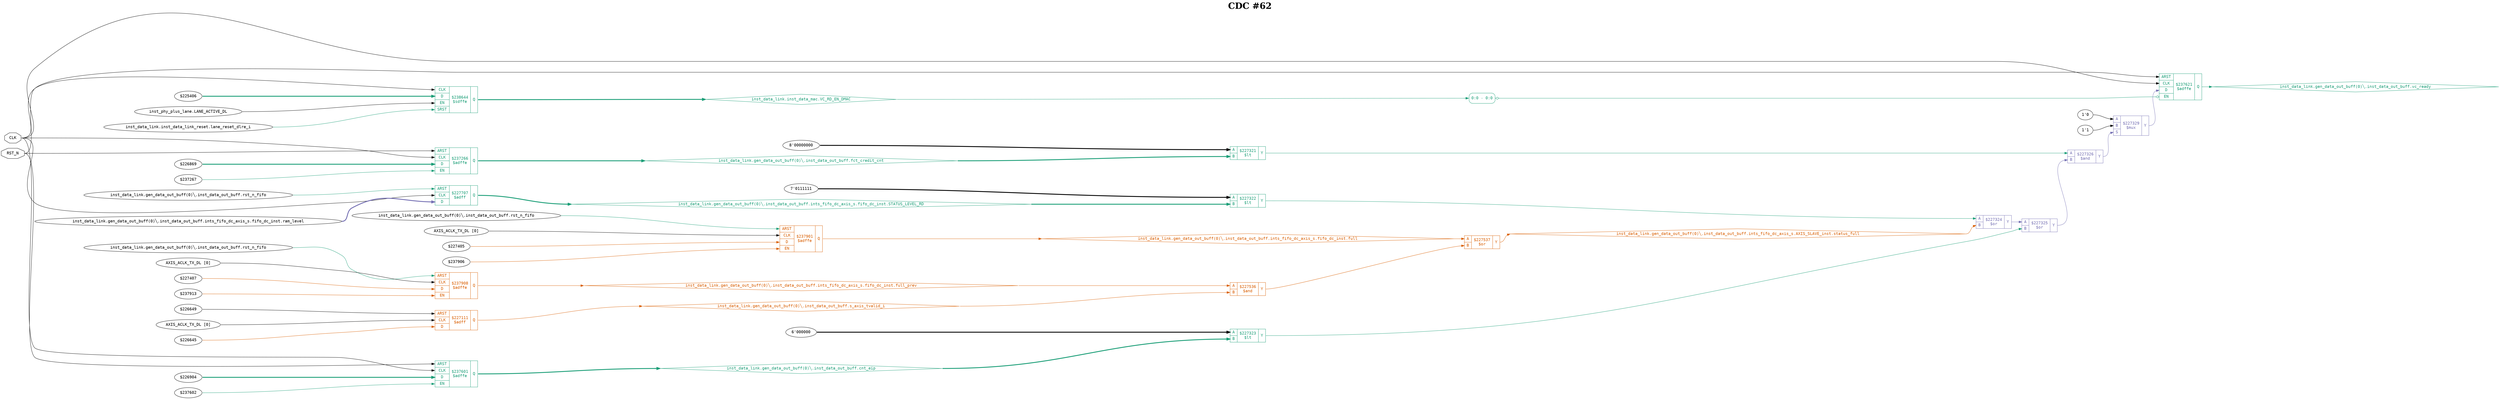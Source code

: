digraph "spacefibre_light_top" {
label=<<b>CDC #62</b>>;
labelloc="t"
fontsize="30"
node ["fontname"="Courier"]
edge ["fontname"="Courier"]
rankdir="LR";
remincross=true;
n9 [ shape=octagon, label="CLK", color="black", fontcolor="black", href="/src/ip_spacefibre_light_top/spacefibre_light_top.vhd#45" ];
n10 [ shape=octagon, label="RST_N", color="black", fontcolor="black", href="/src/ip_spacefibre_light_top/spacefibre_light_top.vhd#44" ];
n11 [ shape=diamond, label="inst_data_link.gen_data_out_buff(0)&#9586;.inst_data_out_buff.cnt_eip", colorscheme="dark28", color="1", fontcolor="1", href="/src/module_data_link/data_out_buf.vhd#150" ];
n12 [ shape=diamond, label="inst_data_link.gen_data_out_buff(0)&#9586;.inst_data_out_buff.fct_credit_cnt", colorscheme="dark28", color="1", fontcolor="1", href="/src/module_data_link/data_out_buf.vhd#144" ];
n13 [ shape=diamond, label="inst_data_link.gen_data_out_buff(0)&#9586;.inst_data_out_buff.ints_fifo_dc_axis_s.AXIS_SLAVE_inst.status_full", colorscheme="dark28", color="2", fontcolor="2", href="/src/ip/fifo_dc_axis_to_custom/AXIS_SLAVE.vhd#32" ];
n14 [ shape=diamond, label="inst_data_link.gen_data_out_buff(0)&#9586;.inst_data_out_buff.ints_fifo_dc_axis_s.fifo_dc_inst.STATUS_LEVEL_RD", colorscheme="dark28", color="1", fontcolor="1", href="/src/ip/fifo_dc/fifo_dc.vhd#67" ];
n15 [ shape=diamond, label="inst_data_link.gen_data_out_buff(0)&#9586;.inst_data_out_buff.ints_fifo_dc_axis_s.fifo_dc_inst.full", colorscheme="dark28", color="2", fontcolor="2", href="/src/ip/fifo_dc/fifo_dc.vhd#127" ];
n16 [ shape=diamond, label="inst_data_link.gen_data_out_buff(0)&#9586;.inst_data_out_buff.ints_fifo_dc_axis_s.fifo_dc_inst.full_prev", colorscheme="dark28", color="2", fontcolor="2", href="/src/ip/fifo_dc/fifo_dc.vhd#128" ];
n17 [ shape=diamond, label="inst_data_link.gen_data_out_buff(0)&#9586;.inst_data_out_buff.s_axis_tvalid_i", colorscheme="dark28", color="2", fontcolor="2", href="/src/module_data_link/data_out_buf.vhd#134" ];
n18 [ shape=diamond, label="inst_data_link.gen_data_out_buff(0)&#9586;.inst_data_out_buff.vc_ready", colorscheme="dark28", color="1", fontcolor="1", href="/src/module_data_link/data_out_buf.vhd#159" ];
n19 [ shape=diamond, label="inst_data_link.inst_data_mac.VC_RD_EN_DMAC", colorscheme="dark28", color="1", fontcolor="1", href="/src/module_data_link/data_mac.vhd#57" ];
{ rank="source"; n10; n9;}
{ rank="sink";}
v0 [ label="$226869" ];
v1 [ label="$237267" ];
c24 [ shape=record, label="{{<p20> ARST|<p9> CLK|<p21> D|<p22> EN}|$237266\n$adffe|{<p23> Q}}", colorscheme="dark28", color="1", fontcolor="1" , href="/src/module_data_link/data_out_buf.vhd#420"  ];
v2 [ label="$226904" ];
v3 [ label="$237602" ];
c25 [ shape=record, label="{{<p20> ARST|<p9> CLK|<p21> D|<p22> EN}|$237601\n$adffe|{<p23> Q}}", colorscheme="dark28", color="1", fontcolor="1" , href="/src/module_data_link/data_out_buf.vhd#560"  ];
c26 [ shape=record, label="{{<p20> ARST|<p9> CLK|<p21> D|<p22> EN}|$237621\n$adffe|{<p23> Q}}", colorscheme="dark28", color="1", fontcolor="1" , href="/src/module_data_link/data_out_buf.vhd#588"  ];
x4 [ shape=record, style=rounded, label="<s0> 0:0 - 0:0 ", colorscheme="dark28", color="1", fontcolor="1" ];
x4:e -> c26:p22:w [arrowhead=odiamond, arrowtail=odiamond, dir=both, colorscheme="dark28", color="1", fontcolor="1", label=""];
v5 [ label="inst_data_link.gen_data_out_buff(0)&#9586;.inst_data_out_buff.rst_n_fifo" ];
v6 [ label="AXIS_ACLK_TX_DL [0]" ];
v7 [ label="$227405" ];
v8 [ label="$237906" ];
c27 [ shape=record, label="{{<p20> ARST|<p9> CLK|<p21> D|<p22> EN}|$237901\n$adffe|{<p23> Q}}", colorscheme="dark28", color="2", fontcolor="2" , href="/src/ip/fifo_dc/fifo_dc.vhd#256"  ];
v9 [ label="inst_data_link.gen_data_out_buff(0)&#9586;.inst_data_out_buff.rst_n_fifo" ];
v10 [ label="AXIS_ACLK_TX_DL [0]" ];
v11 [ label="$227407" ];
v12 [ label="$237913" ];
c28 [ shape=record, label="{{<p20> ARST|<p9> CLK|<p21> D|<p22> EN}|$237908\n$adffe|{<p23> Q}}", colorscheme="dark28", color="2", fontcolor="2" , href="/src/ip/fifo_dc/fifo_dc.vhd#256"  ];
v13 [ label="$225406" ];
v14 [ label="inst_phy_plus_lane.LANE_ACTIVE_DL" ];
v15 [ label="inst_data_link.inst_data_link_reset.lane_reset_dlre_i" ];
c30 [ shape=record, label="{{<p9> CLK|<p21> D|<p22> EN|<p29> SRST}|$238644\n$sdffe|{<p23> Q}}", colorscheme="dark28", color="1", fontcolor="1" , href="/src/module_data_link/data_mac.vhd#132"  ];
v16 [ label="8'00000000" ];
c34 [ shape=record, label="{{<p31> A|<p32> B}|$227321\n$lt|{<p33> Y}}", colorscheme="dark28", color="1", fontcolor="1" , href="/src/module_data_link/data_out_buf.vhd#592"  ];
v17 [ label="7'0111111" ];
c35 [ shape=record, label="{{<p31> A|<p32> B}|$227322\n$lt|{<p33> Y}}", colorscheme="dark28", color="1", fontcolor="1" , href="/src/module_data_link/data_out_buf.vhd#592"  ];
v18 [ label="6'000000" ];
c36 [ shape=record, label="{{<p31> A|<p32> B}|$227323\n$lt|{<p33> Y}}", colorscheme="dark28", color="1", fontcolor="1" , href="/src/module_data_link/data_out_buf.vhd#592"  ];
c37 [ shape=record, label="{{<p31> A|<p32> B}|$227324\n$or|{<p33> Y}}", colorscheme="dark28", color="3", fontcolor="3" , href="/src/module_data_link/data_out_buf.vhd#592"  ];
c38 [ shape=record, label="{{<p31> A|<p32> B}|$227325\n$or|{<p33> Y}}", colorscheme="dark28", color="3", fontcolor="3" , href="/src/module_data_link/data_out_buf.vhd#592"  ];
c39 [ shape=record, label="{{<p31> A|<p32> B}|$227326\n$and|{<p33> Y}}", colorscheme="dark28", color="3", fontcolor="3" , href="/src/module_data_link/data_out_buf.vhd#592"  ];
v19 [ label="1'0" ];
v20 [ label="1'1" ];
c41 [ shape=record, label="{{<p31> A|<p32> B|<p40> S}|$227329\n$mux|{<p33> Y}}", colorscheme="dark28", color="3", fontcolor="3" , href="/src/module_data_link/data_out_buf.vhd#592"  ];
v21 [ label="$226649" ];
v22 [ label="AXIS_ACLK_TX_DL [0]" ];
v23 [ label="$226645" ];
c42 [ shape=record, label="{{<p20> ARST|<p9> CLK|<p21> D}|$227111\n$adff|{<p23> Q}}", colorscheme="dark28", color="2", fontcolor="2" , href="/src/module_data_link/data_out_buf.vhd#266"  ];
v24 [ label="inst_data_link.gen_data_out_buff(0)&#9586;.inst_data_out_buff.rst_n_fifo" ];
v25 [ label="inst_data_link.gen_data_out_buff(0)&#9586;.inst_data_out_buff.ints_fifo_dc_axis_s.fifo_dc_inst.ram_level" ];
c43 [ shape=record, label="{{<p20> ARST|<p9> CLK|<p21> D}|$227707\n$adff|{<p23> Q}}", colorscheme="dark28", color="1", fontcolor="1" , href="/src/ip/fifo_dc/fifo_dc.vhd#419"  ];
c44 [ shape=record, label="{{<p31> A|<p32> B}|$227536\n$and|{<p33> Y}}", colorscheme="dark28", color="2", fontcolor="2" , href="/src/ip/fifo_dc/fifo_dc.vhd#156"  ];
c45 [ shape=record, label="{{<p31> A|<p32> B}|$227537\n$or|{<p33> Y}}", colorscheme="dark28", color="2", fontcolor="2" , href="/src/ip/fifo_dc/fifo_dc.vhd#156"  ];
c34:p33:e -> c39:p31:w [colorscheme="dark28", color="1", fontcolor="1", label=""];
n10:e -> c24:p20:w [color="black", fontcolor="black", label=""];
n10:e -> c25:p20:w [color="black", fontcolor="black", label=""];
n10:e -> c26:p20:w [color="black", fontcolor="black", label=""];
c25:p23:e -> n11:w [colorscheme="dark28", color="1", fontcolor="1", style="setlinewidth(3)", label=""];
n11:e -> c36:p32:w [colorscheme="dark28", color="1", fontcolor="1", style="setlinewidth(3)", label=""];
c24:p23:e -> n12:w [colorscheme="dark28", color="1", fontcolor="1", style="setlinewidth(3)", label=""];
n12:e -> c34:p32:w [colorscheme="dark28", color="1", fontcolor="1", style="setlinewidth(3)", label=""];
c45:p33:e -> n13:w [colorscheme="dark28", color="2", fontcolor="2", label=""];
n13:e -> c37:p32:w [colorscheme="dark28", color="2", fontcolor="2", label=""];
c43:p23:e -> n14:w [colorscheme="dark28", color="1", fontcolor="1", style="setlinewidth(3)", label=""];
n14:e -> c35:p32:w [colorscheme="dark28", color="1", fontcolor="1", style="setlinewidth(3)", label=""];
c27:p23:e -> n15:w [colorscheme="dark28", color="2", fontcolor="2", label=""];
n15:e -> c45:p31:w [colorscheme="dark28", color="2", fontcolor="2", label=""];
c28:p23:e -> n16:w [colorscheme="dark28", color="2", fontcolor="2", label=""];
n16:e -> c44:p31:w [colorscheme="dark28", color="2", fontcolor="2", label=""];
c42:p23:e -> n17:w [colorscheme="dark28", color="2", fontcolor="2", label=""];
n17:e -> c44:p32:w [colorscheme="dark28", color="2", fontcolor="2", label=""];
c26:p23:e -> n18:w [colorscheme="dark28", color="1", fontcolor="1", label=""];
c30:p23:e -> n19:w [colorscheme="dark28", color="1", fontcolor="1", style="setlinewidth(3)", label=""];
n19:e -> x4:s0:w [colorscheme="dark28", color="1", fontcolor="1", label=""];
c35:p33:e -> c37:p31:w [colorscheme="dark28", color="1", fontcolor="1", label=""];
c36:p33:e -> c38:p32:w [colorscheme="dark28", color="1", fontcolor="1", label=""];
c37:p33:e -> c38:p31:w [colorscheme="dark28", color="3", fontcolor="3", label=""];
c38:p33:e -> c39:p32:w [colorscheme="dark28", color="3", fontcolor="3", label=""];
c39:p33:e -> c41:p40:w [colorscheme="dark28", color="3", fontcolor="3", label=""];
c41:p33:e -> c26:p21:w [colorscheme="dark28", color="3", fontcolor="3", label=""];
c44:p33:e -> c45:p32:w [colorscheme="dark28", color="2", fontcolor="2", label=""];
n9:e -> c24:p9:w [color="black", fontcolor="black", label=""];
n9:e -> c25:p9:w [color="black", fontcolor="black", label=""];
n9:e -> c26:p9:w [color="black", fontcolor="black", label=""];
n9:e -> c30:p9:w [color="black", fontcolor="black", label=""];
n9:e -> c43:p9:w [color="black", fontcolor="black", label=""];
v0:e -> c24:p21:w [colorscheme="dark28", color="1", fontcolor="1", style="setlinewidth(3)", label=""];
v1:e -> c24:p22:w [colorscheme="dark28", color="1", fontcolor="1", label=""];
v10:e -> c28:p9:w [color="black", fontcolor="black", label=""];
v11:e -> c28:p21:w [colorscheme="dark28", color="2", fontcolor="2", label=""];
v12:e -> c28:p22:w [colorscheme="dark28", color="2", fontcolor="2", label=""];
v13:e -> c30:p21:w [colorscheme="dark28", color="1", fontcolor="1", style="setlinewidth(3)", label=""];
v14:e -> c30:p22:w [color="black", fontcolor="black", label=""];
v15:e -> c30:p29:w [colorscheme="dark28", color="1", fontcolor="1", label=""];
v16:e -> c34:p31:w [color="black", fontcolor="black", style="setlinewidth(3)", label=""];
v17:e -> c35:p31:w [color="black", fontcolor="black", style="setlinewidth(3)", label=""];
v18:e -> c36:p31:w [color="black", fontcolor="black", style="setlinewidth(3)", label=""];
v19:e -> c41:p31:w [color="black", fontcolor="black", label=""];
v2:e -> c25:p21:w [colorscheme="dark28", color="1", fontcolor="1", style="setlinewidth(3)", label=""];
v20:e -> c41:p32:w [color="black", fontcolor="black", label=""];
v21:e -> c42:p20:w [color="black", fontcolor="black", label=""];
v22:e -> c42:p9:w [color="black", fontcolor="black", label=""];
v23:e -> c42:p21:w [colorscheme="dark28", color="2", fontcolor="2", label=""];
v24:e -> c43:p20:w [colorscheme="dark28", color="1", fontcolor="1", label=""];
v25:e -> c43:p21:w [colorscheme="dark28", color="3", fontcolor="3", style="setlinewidth(3)", label=""];
v3:e -> c25:p22:w [colorscheme="dark28", color="1", fontcolor="1", label=""];
v5:e -> c27:p20:w [colorscheme="dark28", color="1", fontcolor="1", label=""];
v6:e -> c27:p9:w [color="black", fontcolor="black", label=""];
v7:e -> c27:p21:w [colorscheme="dark28", color="2", fontcolor="2", label=""];
v8:e -> c27:p22:w [colorscheme="dark28", color="2", fontcolor="2", label=""];
v9:e -> c28:p20:w [colorscheme="dark28", color="1", fontcolor="1", label=""];
}
